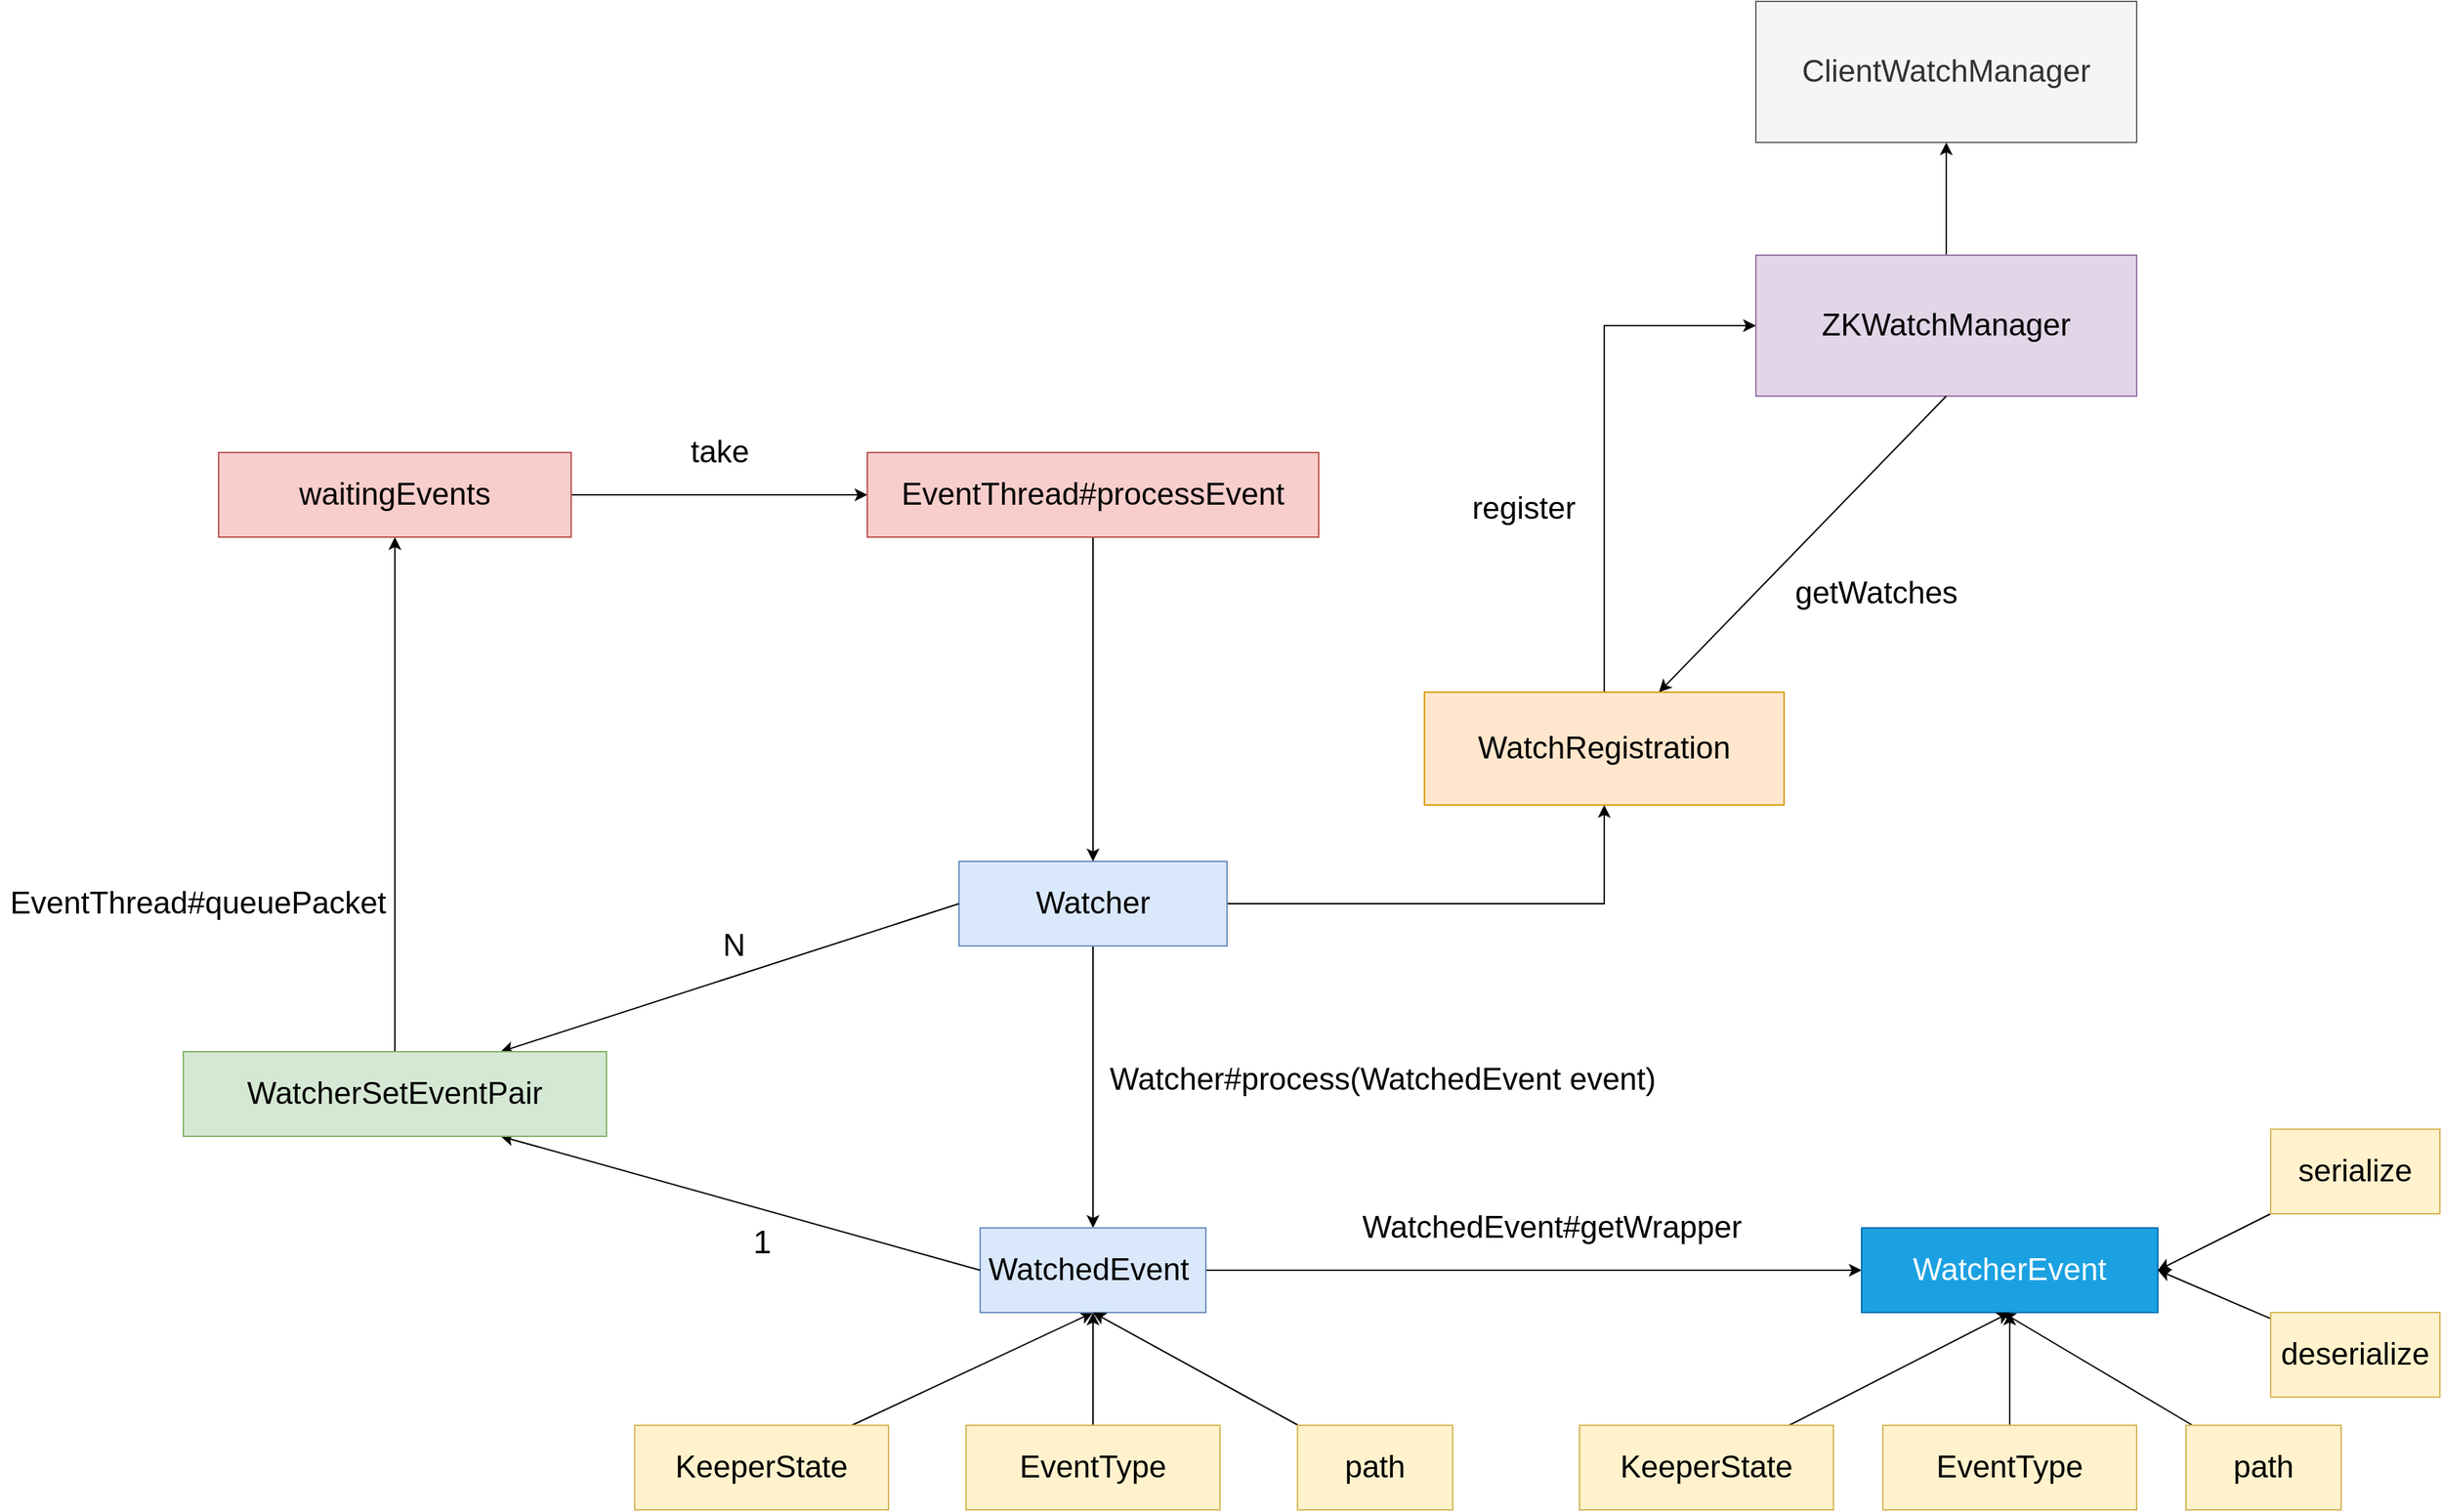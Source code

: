 <mxfile version="13.9.9" type="device"><diagram id="SrGKl4RztwfrrtGlYaPg" name="第 1 页"><mxGraphModel dx="3572" dy="2462" grid="1" gridSize="10" guides="1" tooltips="1" connect="1" arrows="1" fold="1" page="1" pageScale="1" pageWidth="1400" pageHeight="850" math="0" shadow="0"><root><mxCell id="0"/><mxCell id="1" parent="0"/><mxCell id="U-VkCZW-8RD-d2Yls7Ra-46" style="edgeStyle=none;rounded=0;orthogonalLoop=1;jettySize=auto;html=1;entryX=0.5;entryY=0;entryDx=0;entryDy=0;" edge="1" parent="1" source="U-VkCZW-8RD-d2Yls7Ra-1" target="U-VkCZW-8RD-d2Yls7Ra-8"><mxGeometry relative="1" as="geometry"/></mxCell><mxCell id="U-VkCZW-8RD-d2Yls7Ra-69" style="edgeStyle=orthogonalEdgeStyle;rounded=0;orthogonalLoop=1;jettySize=auto;html=1;entryX=0.5;entryY=1;entryDx=0;entryDy=0;startArrow=none;startFill=0;endArrow=classic;endFill=1;" edge="1" parent="1" source="U-VkCZW-8RD-d2Yls7Ra-1" target="U-VkCZW-8RD-d2Yls7Ra-33"><mxGeometry relative="1" as="geometry"/></mxCell><mxCell id="U-VkCZW-8RD-d2Yls7Ra-1" value="&lt;font style=&quot;font-size: 22px&quot;&gt;Watcher&lt;/font&gt;" style="rounded=0;whiteSpace=wrap;html=1;fillColor=#dae8fc;strokeColor=#6c8ebf;" vertex="1" parent="1"><mxGeometry x="310" y="260" width="190" height="60" as="geometry"/></mxCell><mxCell id="U-VkCZW-8RD-d2Yls7Ra-12" style="rounded=0;orthogonalLoop=1;jettySize=auto;html=1;entryX=0.5;entryY=1;entryDx=0;entryDy=0;" edge="1" parent="1" source="U-VkCZW-8RD-d2Yls7Ra-5" target="U-VkCZW-8RD-d2Yls7Ra-8"><mxGeometry relative="1" as="geometry"/></mxCell><mxCell id="U-VkCZW-8RD-d2Yls7Ra-5" value="&lt;font style=&quot;font-size: 22px&quot;&gt;KeeperState&lt;/font&gt;" style="rounded=0;whiteSpace=wrap;html=1;fillColor=#fff2cc;strokeColor=#d6b656;" vertex="1" parent="1"><mxGeometry x="80" y="660" width="180" height="60" as="geometry"/></mxCell><mxCell id="U-VkCZW-8RD-d2Yls7Ra-13" style="edgeStyle=orthogonalEdgeStyle;curved=1;rounded=0;orthogonalLoop=1;jettySize=auto;html=1;entryX=0.5;entryY=1;entryDx=0;entryDy=0;" edge="1" parent="1" source="U-VkCZW-8RD-d2Yls7Ra-7" target="U-VkCZW-8RD-d2Yls7Ra-8"><mxGeometry relative="1" as="geometry"/></mxCell><mxCell id="U-VkCZW-8RD-d2Yls7Ra-7" value="&lt;font style=&quot;font-size: 22px&quot;&gt;EventType&lt;/font&gt;" style="rounded=0;whiteSpace=wrap;html=1;fillColor=#fff2cc;strokeColor=#d6b656;" vertex="1" parent="1"><mxGeometry x="315" y="660" width="180" height="60" as="geometry"/></mxCell><mxCell id="U-VkCZW-8RD-d2Yls7Ra-44" style="edgeStyle=none;rounded=0;orthogonalLoop=1;jettySize=auto;html=1;entryX=0;entryY=0.5;entryDx=0;entryDy=0;" edge="1" parent="1" source="U-VkCZW-8RD-d2Yls7Ra-8" target="U-VkCZW-8RD-d2Yls7Ra-18"><mxGeometry relative="1" as="geometry"/></mxCell><mxCell id="U-VkCZW-8RD-d2Yls7Ra-8" value="&lt;span style=&quot;font-size: 22px&quot;&gt;WatchedEvent&amp;nbsp;&lt;/span&gt;" style="rounded=0;whiteSpace=wrap;html=1;fillColor=#dae8fc;strokeColor=#6c8ebf;" vertex="1" parent="1"><mxGeometry x="325" y="520" width="160" height="60" as="geometry"/></mxCell><mxCell id="U-VkCZW-8RD-d2Yls7Ra-14" style="rounded=0;orthogonalLoop=1;jettySize=auto;html=1;entryX=0.5;entryY=1;entryDx=0;entryDy=0;" edge="1" parent="1" source="U-VkCZW-8RD-d2Yls7Ra-10" target="U-VkCZW-8RD-d2Yls7Ra-8"><mxGeometry relative="1" as="geometry"/></mxCell><mxCell id="U-VkCZW-8RD-d2Yls7Ra-10" value="&lt;font style=&quot;font-size: 22px&quot;&gt;path&lt;/font&gt;" style="rounded=0;whiteSpace=wrap;html=1;fillColor=#fff2cc;strokeColor=#d6b656;" vertex="1" parent="1"><mxGeometry x="550" y="660" width="110" height="60" as="geometry"/></mxCell><mxCell id="U-VkCZW-8RD-d2Yls7Ra-18" value="&lt;font style=&quot;font-size: 22px&quot;&gt;WatcherEvent&lt;/font&gt;" style="rounded=0;whiteSpace=wrap;html=1;fillColor=#1ba1e2;strokeColor=#006EAF;fontColor=#ffffff;" vertex="1" parent="1"><mxGeometry x="950" y="520" width="210" height="60" as="geometry"/></mxCell><mxCell id="U-VkCZW-8RD-d2Yls7Ra-23" style="edgeStyle=none;rounded=0;orthogonalLoop=1;jettySize=auto;html=1;entryX=0.5;entryY=1;entryDx=0;entryDy=0;" edge="1" parent="1" source="U-VkCZW-8RD-d2Yls7Ra-20" target="U-VkCZW-8RD-d2Yls7Ra-18"><mxGeometry relative="1" as="geometry"/></mxCell><mxCell id="U-VkCZW-8RD-d2Yls7Ra-20" value="&lt;font style=&quot;font-size: 22px&quot;&gt;KeeperState&lt;/font&gt;" style="rounded=0;whiteSpace=wrap;html=1;fillColor=#fff2cc;strokeColor=#d6b656;" vertex="1" parent="1"><mxGeometry x="750" y="660" width="180" height="60" as="geometry"/></mxCell><mxCell id="U-VkCZW-8RD-d2Yls7Ra-24" style="edgeStyle=none;rounded=0;orthogonalLoop=1;jettySize=auto;html=1;entryX=0.5;entryY=1;entryDx=0;entryDy=0;" edge="1" parent="1" source="U-VkCZW-8RD-d2Yls7Ra-21" target="U-VkCZW-8RD-d2Yls7Ra-18"><mxGeometry relative="1" as="geometry"/></mxCell><mxCell id="U-VkCZW-8RD-d2Yls7Ra-21" value="&lt;font style=&quot;font-size: 22px&quot;&gt;EventType&lt;/font&gt;" style="rounded=0;whiteSpace=wrap;html=1;fillColor=#fff2cc;strokeColor=#d6b656;" vertex="1" parent="1"><mxGeometry x="965" y="660" width="180" height="60" as="geometry"/></mxCell><mxCell id="U-VkCZW-8RD-d2Yls7Ra-25" style="edgeStyle=none;rounded=0;orthogonalLoop=1;jettySize=auto;html=1;" edge="1" parent="1" source="U-VkCZW-8RD-d2Yls7Ra-22"><mxGeometry relative="1" as="geometry"><mxPoint x="1050" y="580" as="targetPoint"/></mxGeometry></mxCell><mxCell id="U-VkCZW-8RD-d2Yls7Ra-22" value="&lt;font style=&quot;font-size: 22px&quot;&gt;path&lt;/font&gt;" style="rounded=0;whiteSpace=wrap;html=1;fillColor=#fff2cc;strokeColor=#d6b656;" vertex="1" parent="1"><mxGeometry x="1180" y="660" width="110" height="60" as="geometry"/></mxCell><mxCell id="U-VkCZW-8RD-d2Yls7Ra-29" style="edgeStyle=none;rounded=0;orthogonalLoop=1;jettySize=auto;html=1;entryX=1;entryY=0.5;entryDx=0;entryDy=0;" edge="1" parent="1" source="U-VkCZW-8RD-d2Yls7Ra-26" target="U-VkCZW-8RD-d2Yls7Ra-18"><mxGeometry relative="1" as="geometry"/></mxCell><mxCell id="U-VkCZW-8RD-d2Yls7Ra-26" value="&lt;font style=&quot;font-size: 22px&quot;&gt;serialize&lt;/font&gt;" style="rounded=0;whiteSpace=wrap;html=1;fillColor=#fff2cc;strokeColor=#d6b656;" vertex="1" parent="1"><mxGeometry x="1240" y="450" width="120" height="60" as="geometry"/></mxCell><mxCell id="U-VkCZW-8RD-d2Yls7Ra-28" style="edgeStyle=none;rounded=0;orthogonalLoop=1;jettySize=auto;html=1;entryX=1;entryY=0.5;entryDx=0;entryDy=0;" edge="1" parent="1" source="U-VkCZW-8RD-d2Yls7Ra-27" target="U-VkCZW-8RD-d2Yls7Ra-18"><mxGeometry relative="1" as="geometry"/></mxCell><mxCell id="U-VkCZW-8RD-d2Yls7Ra-27" value="&lt;font style=&quot;font-size: 22px&quot;&gt;deserialize&lt;/font&gt;" style="rounded=0;whiteSpace=wrap;html=1;fillColor=#fff2cc;strokeColor=#d6b656;" vertex="1" parent="1"><mxGeometry x="1240" y="580" width="120" height="60" as="geometry"/></mxCell><mxCell id="U-VkCZW-8RD-d2Yls7Ra-32" style="edgeStyle=none;rounded=0;orthogonalLoop=1;jettySize=auto;html=1;entryX=0.5;entryY=1;entryDx=0;entryDy=0;" edge="1" parent="1" source="U-VkCZW-8RD-d2Yls7Ra-30" target="U-VkCZW-8RD-d2Yls7Ra-31"><mxGeometry relative="1" as="geometry"/></mxCell><mxCell id="U-VkCZW-8RD-d2Yls7Ra-30" value="&lt;font style=&quot;font-size: 22px&quot;&gt;ZKWatchManager&lt;/font&gt;" style="rounded=0;whiteSpace=wrap;html=1;fillColor=#e1d5e7;strokeColor=#9673a6;" vertex="1" parent="1"><mxGeometry x="875" y="-170" width="270" height="100" as="geometry"/></mxCell><mxCell id="U-VkCZW-8RD-d2Yls7Ra-31" value="&lt;font style=&quot;font-size: 22px&quot;&gt;ClientWatchManager&lt;/font&gt;" style="rounded=0;whiteSpace=wrap;html=1;fillColor=#f5f5f5;strokeColor=#666666;fontColor=#333333;" vertex="1" parent="1"><mxGeometry x="875" y="-350" width="270" height="100" as="geometry"/></mxCell><mxCell id="U-VkCZW-8RD-d2Yls7Ra-48" style="edgeStyle=none;rounded=0;orthogonalLoop=1;jettySize=auto;html=1;entryX=0.5;entryY=1;entryDx=0;entryDy=0;startArrow=classic;startFill=1;endArrow=none;endFill=0;" edge="1" parent="1" source="U-VkCZW-8RD-d2Yls7Ra-33" target="U-VkCZW-8RD-d2Yls7Ra-30"><mxGeometry relative="1" as="geometry"/></mxCell><mxCell id="U-VkCZW-8RD-d2Yls7Ra-52" style="edgeStyle=orthogonalEdgeStyle;rounded=0;orthogonalLoop=1;jettySize=auto;html=1;entryX=0;entryY=0.5;entryDx=0;entryDy=0;" edge="1" parent="1" source="U-VkCZW-8RD-d2Yls7Ra-33" target="U-VkCZW-8RD-d2Yls7Ra-30"><mxGeometry relative="1" as="geometry"/></mxCell><mxCell id="U-VkCZW-8RD-d2Yls7Ra-33" value="&lt;font style=&quot;font-size: 22px&quot;&gt;WatchRegistration&lt;/font&gt;" style="rounded=0;whiteSpace=wrap;html=1;fillColor=#ffe6cc;strokeColor=#d79b00;" vertex="1" parent="1"><mxGeometry x="640" y="140" width="255" height="80" as="geometry"/></mxCell><mxCell id="U-VkCZW-8RD-d2Yls7Ra-45" value="&lt;font style=&quot;font-size: 22px&quot;&gt;WatchedEvent#getWrapper&lt;/font&gt;" style="text;html=1;align=center;verticalAlign=middle;resizable=0;points=[];autosize=1;" vertex="1" parent="1"><mxGeometry x="590" y="510" width="280" height="20" as="geometry"/></mxCell><mxCell id="U-VkCZW-8RD-d2Yls7Ra-47" value="&lt;font style=&quot;font-size: 22px&quot;&gt;Watcher#process(WatchedEvent event)&lt;/font&gt;" style="text;html=1;align=center;verticalAlign=middle;resizable=0;points=[];autosize=1;" vertex="1" parent="1"><mxGeometry x="410" y="405" width="400" height="20" as="geometry"/></mxCell><mxCell id="U-VkCZW-8RD-d2Yls7Ra-49" value="&lt;font style=&quot;font-size: 22px&quot;&gt;getWatches&lt;/font&gt;" style="text;html=1;align=center;verticalAlign=middle;resizable=0;points=[];autosize=1;" vertex="1" parent="1"><mxGeometry x="895" y="60" width="130" height="20" as="geometry"/></mxCell><mxCell id="U-VkCZW-8RD-d2Yls7Ra-53" value="&lt;font style=&quot;font-size: 22px&quot;&gt;register&lt;/font&gt;" style="text;html=1;align=center;verticalAlign=middle;resizable=0;points=[];autosize=1;" vertex="1" parent="1"><mxGeometry x="665" width="90" height="20" as="geometry"/></mxCell><mxCell id="U-VkCZW-8RD-d2Yls7Ra-56" style="rounded=0;orthogonalLoop=1;jettySize=auto;html=1;entryX=0;entryY=0.5;entryDx=0;entryDy=0;startArrow=classic;startFill=1;endArrow=none;endFill=0;exitX=0.75;exitY=1;exitDx=0;exitDy=0;" edge="1" parent="1" source="U-VkCZW-8RD-d2Yls7Ra-55" target="U-VkCZW-8RD-d2Yls7Ra-8"><mxGeometry relative="1" as="geometry"/></mxCell><mxCell id="U-VkCZW-8RD-d2Yls7Ra-57" style="edgeStyle=none;rounded=0;orthogonalLoop=1;jettySize=auto;html=1;entryX=0;entryY=0.5;entryDx=0;entryDy=0;startArrow=classic;startFill=1;endArrow=none;endFill=0;exitX=0.75;exitY=0;exitDx=0;exitDy=0;" edge="1" parent="1" source="U-VkCZW-8RD-d2Yls7Ra-55" target="U-VkCZW-8RD-d2Yls7Ra-1"><mxGeometry relative="1" as="geometry"/></mxCell><mxCell id="U-VkCZW-8RD-d2Yls7Ra-68" style="edgeStyle=orthogonalEdgeStyle;rounded=0;orthogonalLoop=1;jettySize=auto;html=1;entryX=0.5;entryY=1;entryDx=0;entryDy=0;startArrow=none;startFill=0;endArrow=classic;endFill=1;" edge="1" parent="1" source="U-VkCZW-8RD-d2Yls7Ra-55" target="U-VkCZW-8RD-d2Yls7Ra-60"><mxGeometry relative="1" as="geometry"/></mxCell><mxCell id="U-VkCZW-8RD-d2Yls7Ra-55" value="&lt;font style=&quot;font-size: 22px&quot;&gt;WatcherSetEventPair&lt;/font&gt;" style="rounded=0;whiteSpace=wrap;html=1;fillColor=#d5e8d4;strokeColor=#82b366;" vertex="1" parent="1"><mxGeometry x="-240" y="395" width="300" height="60" as="geometry"/></mxCell><mxCell id="U-VkCZW-8RD-d2Yls7Ra-58" value="&lt;font style=&quot;font-size: 23px&quot;&gt;1&lt;/font&gt;" style="text;html=1;align=center;verticalAlign=middle;resizable=0;points=[];autosize=1;" vertex="1" parent="1"><mxGeometry x="155" y="520" width="30" height="20" as="geometry"/></mxCell><mxCell id="U-VkCZW-8RD-d2Yls7Ra-59" value="&lt;font style=&quot;font-size: 22px&quot;&gt;N&lt;/font&gt;" style="text;html=1;align=center;verticalAlign=middle;resizable=0;points=[];autosize=1;" vertex="1" parent="1"><mxGeometry x="135" y="310" width="30" height="20" as="geometry"/></mxCell><mxCell id="U-VkCZW-8RD-d2Yls7Ra-70" style="edgeStyle=orthogonalEdgeStyle;rounded=0;orthogonalLoop=1;jettySize=auto;html=1;entryX=0;entryY=0.5;entryDx=0;entryDy=0;startArrow=none;startFill=0;endArrow=classic;endFill=1;" edge="1" parent="1" source="U-VkCZW-8RD-d2Yls7Ra-60" target="U-VkCZW-8RD-d2Yls7Ra-61"><mxGeometry relative="1" as="geometry"/></mxCell><mxCell id="U-VkCZW-8RD-d2Yls7Ra-60" value="&lt;font style=&quot;font-size: 22px&quot;&gt;waitingEvents&lt;/font&gt;" style="rounded=0;whiteSpace=wrap;html=1;fillColor=#f8cecc;strokeColor=#b85450;" vertex="1" parent="1"><mxGeometry x="-215" y="-30" width="250" height="60" as="geometry"/></mxCell><mxCell id="U-VkCZW-8RD-d2Yls7Ra-71" style="edgeStyle=orthogonalEdgeStyle;rounded=0;orthogonalLoop=1;jettySize=auto;html=1;entryX=0.5;entryY=0;entryDx=0;entryDy=0;startArrow=none;startFill=0;endArrow=classic;endFill=1;" edge="1" parent="1" source="U-VkCZW-8RD-d2Yls7Ra-61" target="U-VkCZW-8RD-d2Yls7Ra-1"><mxGeometry relative="1" as="geometry"/></mxCell><mxCell id="U-VkCZW-8RD-d2Yls7Ra-61" value="&lt;font style=&quot;font-size: 22px&quot;&gt;EventThread#processEvent&lt;/font&gt;" style="rounded=0;whiteSpace=wrap;html=1;fillColor=#f8cecc;strokeColor=#b85450;" vertex="1" parent="1"><mxGeometry x="245" y="-30" width="320" height="60" as="geometry"/></mxCell><mxCell id="U-VkCZW-8RD-d2Yls7Ra-67" value="&lt;font style=&quot;font-size: 22px&quot;&gt;EventThread#queuePacket&lt;/font&gt;" style="text;html=1;align=center;verticalAlign=middle;resizable=0;points=[];autosize=1;" vertex="1" parent="1"><mxGeometry x="-370" y="280" width="280" height="20" as="geometry"/></mxCell><mxCell id="U-VkCZW-8RD-d2Yls7Ra-72" value="&lt;font style=&quot;font-size: 22px&quot;&gt;take&lt;/font&gt;" style="text;html=1;align=center;verticalAlign=middle;resizable=0;points=[];autosize=1;" vertex="1" parent="1"><mxGeometry x="110" y="-40" width="60" height="20" as="geometry"/></mxCell></root></mxGraphModel></diagram></mxfile>